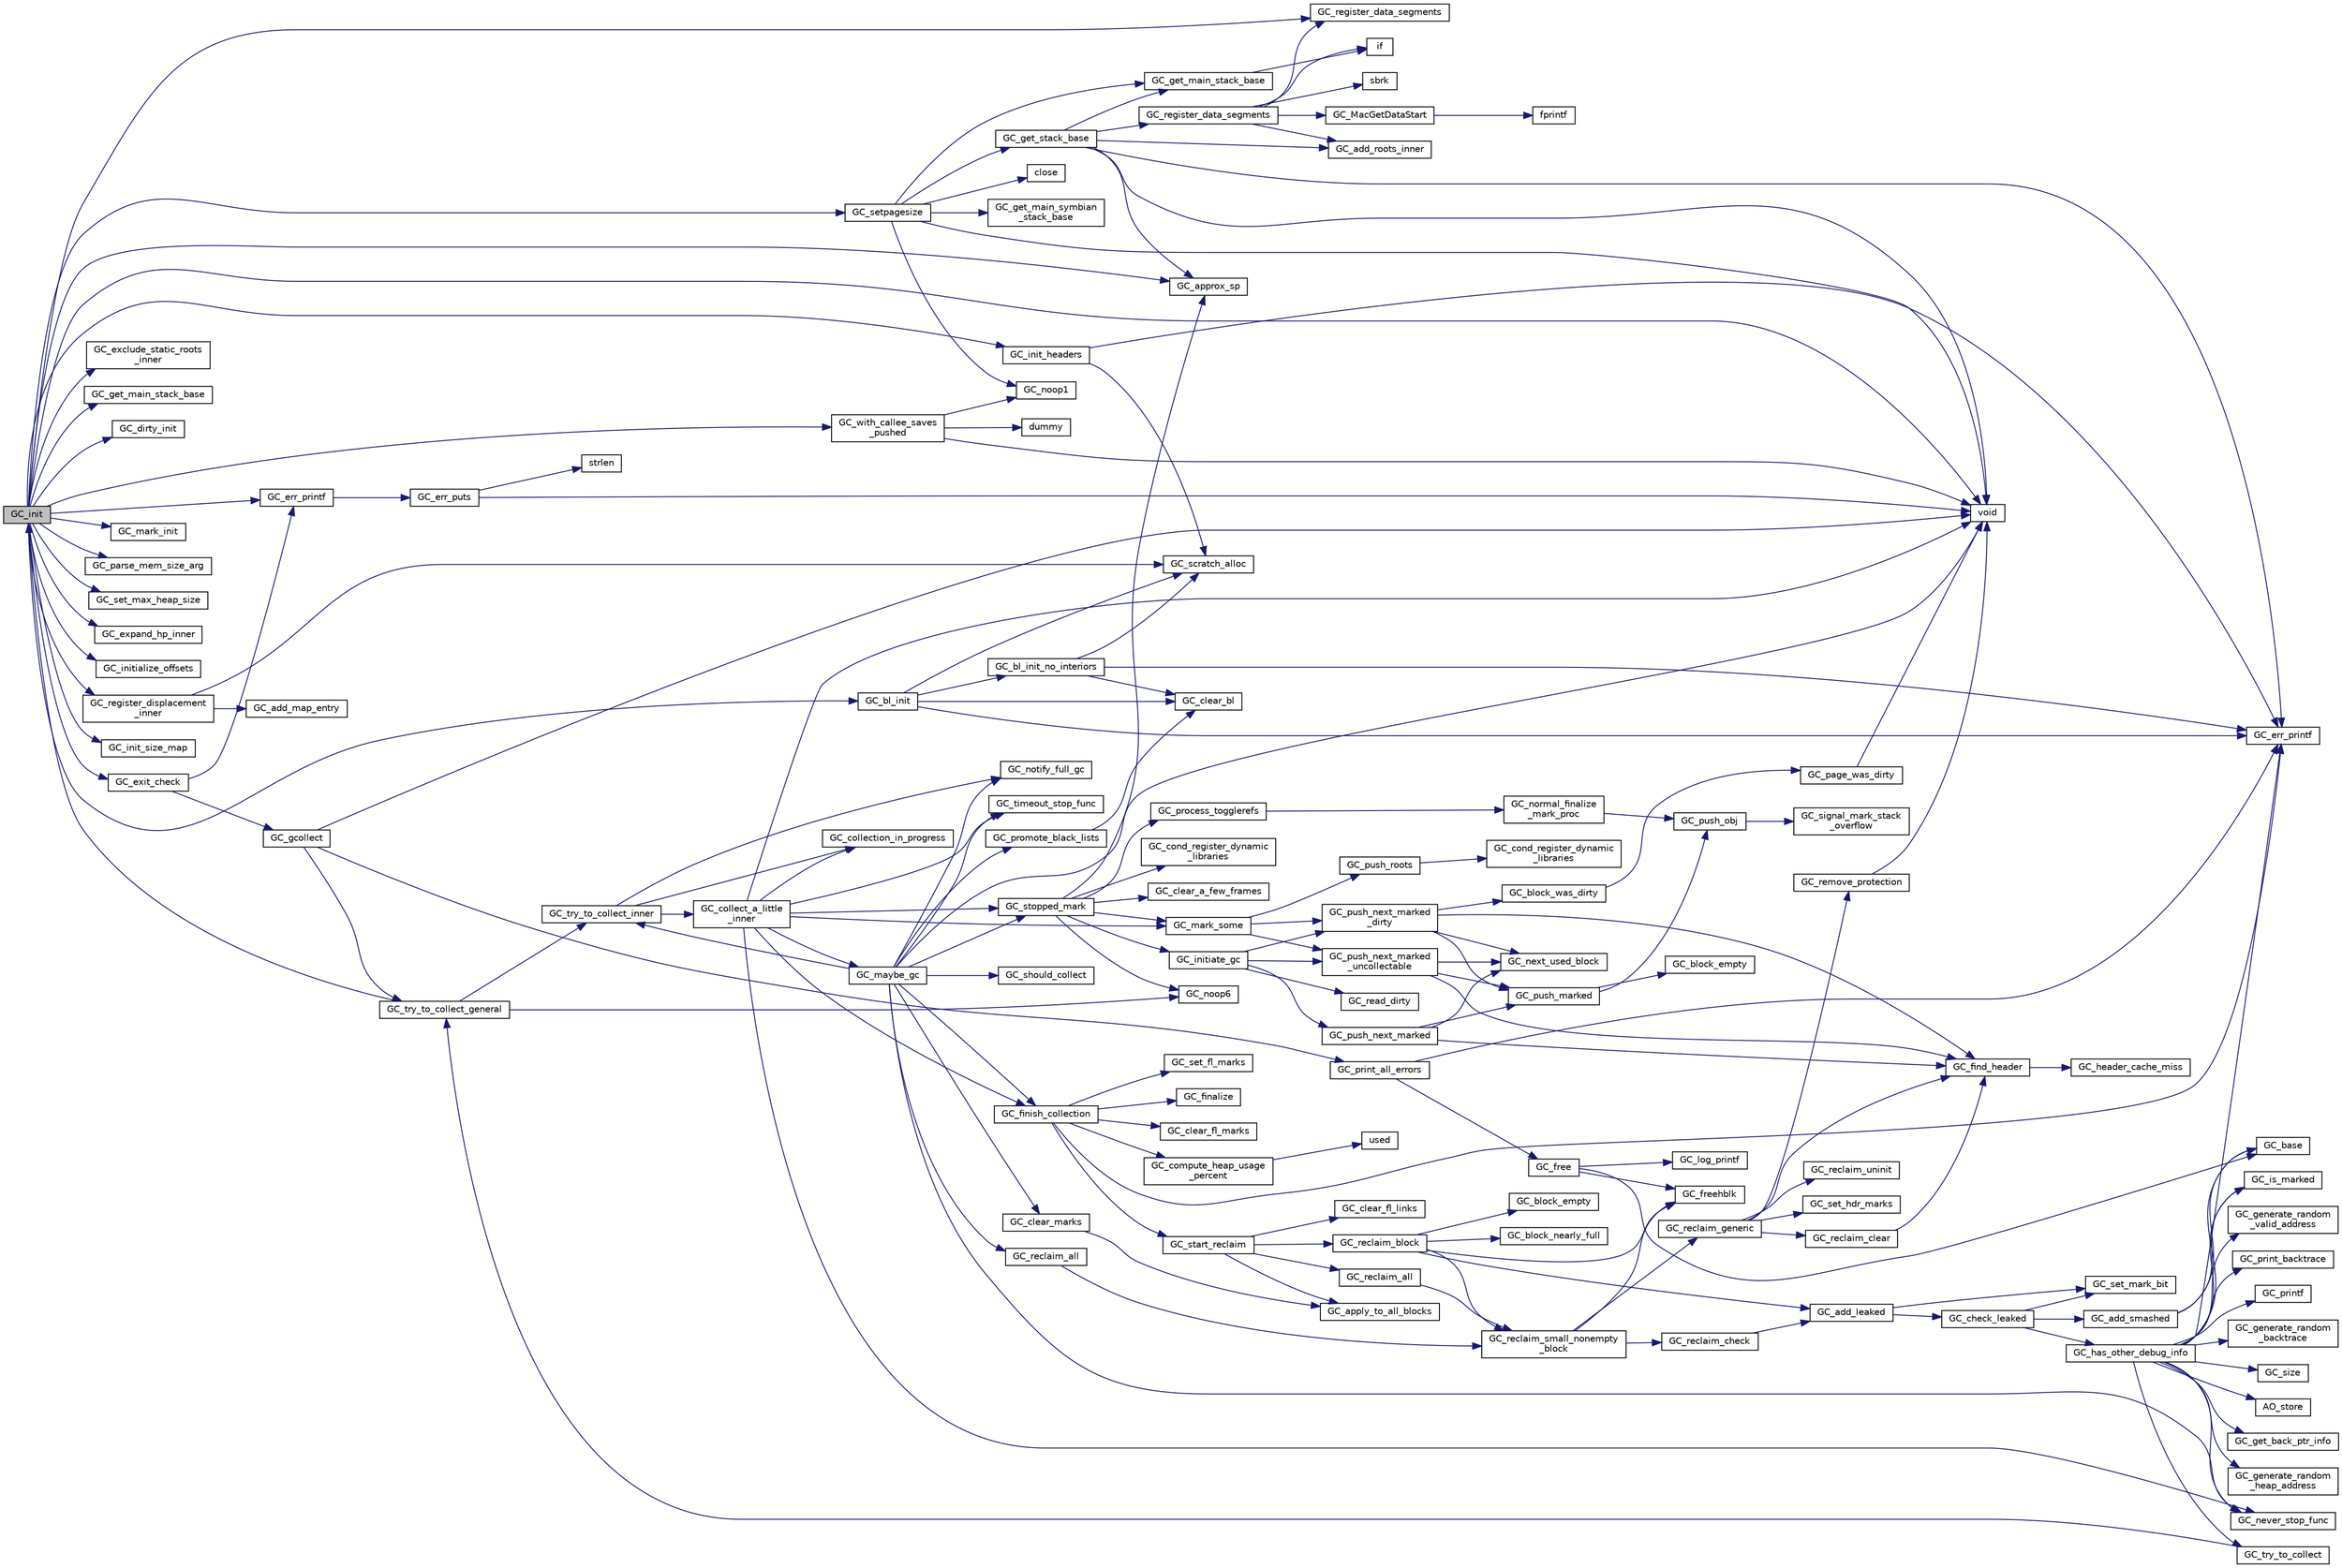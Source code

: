 digraph "GC_init"
{
  edge [fontname="Helvetica",fontsize="10",labelfontname="Helvetica",labelfontsize="10"];
  node [fontname="Helvetica",fontsize="10",shape=record];
  rankdir="LR";
  Node1909 [label="GC_init",height=0.2,width=0.4,color="black", fillcolor="grey75", style="filled", fontcolor="black"];
  Node1909 -> Node1910 [color="midnightblue",fontsize="10",style="solid",fontname="Helvetica"];
  Node1910 [label="void",height=0.2,width=0.4,color="black", fillcolor="white", style="filled",URL="$d0/daa/gc_8h.html#a7e0f997409f0b1753e44b648fcd6fc39"];
  Node1909 -> Node1911 [color="midnightblue",fontsize="10",style="solid",fontname="Helvetica"];
  Node1911 [label="GC_setpagesize",height=0.2,width=0.4,color="black", fillcolor="white", style="filled",URL="$dd/d79/gc__priv_8h.html#a69f36e8eacdbd088bfd0fe6b8187d13f"];
  Node1911 -> Node1912 [color="midnightblue",fontsize="10",style="solid",fontname="Helvetica"];
  Node1912 [label="GC_get_stack_base",height=0.2,width=0.4,color="black", fillcolor="white", style="filled",URL="$d2/d3c/os__dep_8c.html#a09251998bd28d60637173777b72fec2f"];
  Node1912 -> Node1913 [color="midnightblue",fontsize="10",style="solid",fontname="Helvetica"];
  Node1913 [label="GC_get_main_stack_base",height=0.2,width=0.4,color="black", fillcolor="white", style="filled",URL="$d2/d3c/os__dep_8c.html#af9cca322f452a3242d4ddae4f582ace7"];
  Node1913 -> Node1914 [color="midnightblue",fontsize="10",style="solid",fontname="Helvetica"];
  Node1914 [label="if",height=0.2,width=0.4,color="black", fillcolor="white", style="filled",URL="$dc/ddc/3rd_party_2flex-2_85_835_2parse_8c.html#a5468319b5337c3d6192d299ceb3062fc"];
  Node1912 -> Node1915 [color="midnightblue",fontsize="10",style="solid",fontname="Helvetica"];
  Node1915 [label="GC_approx_sp",height=0.2,width=0.4,color="black", fillcolor="white", style="filled",URL="$dd/d79/gc__priv_8h.html#a63ad3c8487c6bdefff474f15bb986e81"];
  Node1912 -> Node1916 [color="midnightblue",fontsize="10",style="solid",fontname="Helvetica"];
  Node1916 [label="GC_register_data_segments",height=0.2,width=0.4,color="black", fillcolor="white", style="filled",URL="$d2/d3c/os__dep_8c.html#a3d0d3f82fd76148cd7432d53d70b1fc6"];
  Node1916 -> Node1914 [color="midnightblue",fontsize="10",style="solid",fontname="Helvetica"];
  Node1916 -> Node1917 [color="midnightblue",fontsize="10",style="solid",fontname="Helvetica"];
  Node1917 [label="GC_register_data_segments",height=0.2,width=0.4,color="black", fillcolor="white", style="filled",URL="$df/db9/_amiga_o_s_8c.html#a3d0d3f82fd76148cd7432d53d70b1fc6"];
  Node1916 -> Node1918 [color="midnightblue",fontsize="10",style="solid",fontname="Helvetica"];
  Node1918 [label="GC_add_roots_inner",height=0.2,width=0.4,color="black", fillcolor="white", style="filled",URL="$dd/d79/gc__priv_8h.html#a75a78418f0a04f04ffd9edd82461f646"];
  Node1916 -> Node1919 [color="midnightblue",fontsize="10",style="solid",fontname="Helvetica"];
  Node1919 [label="sbrk",height=0.2,width=0.4,color="black", fillcolor="white", style="filled",URL="$d4/d98/g_09_09malloc_8c.html#af449de63ece64281502c546e6c491cc3"];
  Node1916 -> Node1920 [color="midnightblue",fontsize="10",style="solid",fontname="Helvetica"];
  Node1920 [label="GC_MacGetDataStart",height=0.2,width=0.4,color="black", fillcolor="white", style="filled",URL="$de/d92/_mac_o_s_8c.html#af0f592ca26979a59bef5485b6b146f17"];
  Node1920 -> Node1921 [color="midnightblue",fontsize="10",style="solid",fontname="Helvetica"];
  Node1921 [label="fprintf",height=0.2,width=0.4,color="black", fillcolor="white", style="filled",URL="$d2/d8c/examplehs038_8m.html#ae272956ea74f28b2f067d455fead331f"];
  Node1912 -> Node1922 [color="midnightblue",fontsize="10",style="solid",fontname="Helvetica"];
  Node1922 [label="GC_err_printf",height=0.2,width=0.4,color="black", fillcolor="white", style="filled",URL="$dd/d79/gc__priv_8h.html#a515817b1cc28538efe42e953361e6cb1"];
  Node1912 -> Node1918 [color="midnightblue",fontsize="10",style="solid",fontname="Helvetica"];
  Node1912 -> Node1910 [color="midnightblue",fontsize="10",style="solid",fontname="Helvetica"];
  Node1911 -> Node1910 [color="midnightblue",fontsize="10",style="solid",fontname="Helvetica"];
  Node1911 -> Node1923 [color="midnightblue",fontsize="10",style="solid",fontname="Helvetica"];
  Node1923 [label="GC_noop1",height=0.2,width=0.4,color="black", fillcolor="white", style="filled",URL="$d0/daa/gc_8h.html#a233015def2a1752a7feb7c81d34f89e6"];
  Node1911 -> Node1924 [color="midnightblue",fontsize="10",style="solid",fontname="Helvetica"];
  Node1924 [label="close",height=0.2,width=0.4,color="black", fillcolor="white", style="filled",URL="$de/def/kim__info_8m.html#aff74ba1ae73082324b3adcbdd8d78860"];
  Node1911 -> Node1913 [color="midnightblue",fontsize="10",style="solid",fontname="Helvetica"];
  Node1911 -> Node1925 [color="midnightblue",fontsize="10",style="solid",fontname="Helvetica"];
  Node1925 [label="GC_get_main_symbian\l_stack_base",height=0.2,width=0.4,color="black", fillcolor="white", style="filled",URL="$df/dac/symbian_8cpp.html#a4abe4d117f7529e3efefad688145a791"];
  Node1909 -> Node1926 [color="midnightblue",fontsize="10",style="solid",fontname="Helvetica"];
  Node1926 [label="GC_err_printf",height=0.2,width=0.4,color="black", fillcolor="white", style="filled",URL="$de/dd3/gc_2misc_8c.html#a65add866e165472e33077885ab5cb57d"];
  Node1926 -> Node1927 [color="midnightblue",fontsize="10",style="solid",fontname="Helvetica"];
  Node1927 [label="GC_err_puts",height=0.2,width=0.4,color="black", fillcolor="white", style="filled",URL="$de/dd3/gc_2misc_8c.html#ac8e0ae3d9050e13056af620d0395c587"];
  Node1927 -> Node1910 [color="midnightblue",fontsize="10",style="solid",fontname="Helvetica"];
  Node1927 -> Node1928 [color="midnightblue",fontsize="10",style="solid",fontname="Helvetica"];
  Node1928 [label="strlen",height=0.2,width=0.4,color="black", fillcolor="white", style="filled",URL="$d7/d57/iregex_8c.html#a492442620ce65db20fe7297b43cbca65"];
  Node1909 -> Node1929 [color="midnightblue",fontsize="10",style="solid",fontname="Helvetica"];
  Node1929 [label="GC_exclude_static_roots\l_inner",height=0.2,width=0.4,color="black", fillcolor="white", style="filled",URL="$dd/d79/gc__priv_8h.html#a9de5e042f9c16b0710e64611cfa92539"];
  Node1909 -> Node1930 [color="midnightblue",fontsize="10",style="solid",fontname="Helvetica"];
  Node1930 [label="GC_get_main_stack_base",height=0.2,width=0.4,color="black", fillcolor="white", style="filled",URL="$df/db9/_amiga_o_s_8c.html#af9cca322f452a3242d4ddae4f582ace7"];
  Node1909 -> Node1915 [color="midnightblue",fontsize="10",style="solid",fontname="Helvetica"];
  Node1909 -> Node1931 [color="midnightblue",fontsize="10",style="solid",fontname="Helvetica"];
  Node1931 [label="GC_dirty_init",height=0.2,width=0.4,color="black", fillcolor="white", style="filled",URL="$dd/d79/gc__priv_8h.html#a29a51493303bec3663137cb9ca6d2343"];
  Node1909 -> Node1917 [color="midnightblue",fontsize="10",style="solid",fontname="Helvetica"];
  Node1909 -> Node1932 [color="midnightblue",fontsize="10",style="solid",fontname="Helvetica"];
  Node1932 [label="GC_init_headers",height=0.2,width=0.4,color="black", fillcolor="white", style="filled",URL="$d2/d22/headers_8c.html#ab7801e7a7fe68245da22dff8da4dfa63"];
  Node1932 -> Node1933 [color="midnightblue",fontsize="10",style="solid",fontname="Helvetica"];
  Node1933 [label="GC_scratch_alloc",height=0.2,width=0.4,color="black", fillcolor="white", style="filled",URL="$d2/d22/headers_8c.html#ad4012dbe01b6c85c8c21b76e5d42b460"];
  Node1932 -> Node1922 [color="midnightblue",fontsize="10",style="solid",fontname="Helvetica"];
  Node1909 -> Node1934 [color="midnightblue",fontsize="10",style="solid",fontname="Helvetica"];
  Node1934 [label="GC_bl_init",height=0.2,width=0.4,color="black", fillcolor="white", style="filled",URL="$db/d5f/blacklst_8c.html#af4183eead1835a06b5062b1a9980df57"];
  Node1934 -> Node1935 [color="midnightblue",fontsize="10",style="solid",fontname="Helvetica"];
  Node1935 [label="GC_bl_init_no_interiors",height=0.2,width=0.4,color="black", fillcolor="white", style="filled",URL="$db/d5f/blacklst_8c.html#aa959cb7ecd954c5ce71a307a95e917b0"];
  Node1935 -> Node1933 [color="midnightblue",fontsize="10",style="solid",fontname="Helvetica"];
  Node1935 -> Node1922 [color="midnightblue",fontsize="10",style="solid",fontname="Helvetica"];
  Node1935 -> Node1936 [color="midnightblue",fontsize="10",style="solid",fontname="Helvetica"];
  Node1936 [label="GC_clear_bl",height=0.2,width=0.4,color="black", fillcolor="white", style="filled",URL="$db/d5f/blacklst_8c.html#abffd8217465e2a2af662066fae2c46b3"];
  Node1934 -> Node1933 [color="midnightblue",fontsize="10",style="solid",fontname="Helvetica"];
  Node1934 -> Node1922 [color="midnightblue",fontsize="10",style="solid",fontname="Helvetica"];
  Node1934 -> Node1936 [color="midnightblue",fontsize="10",style="solid",fontname="Helvetica"];
  Node1909 -> Node1937 [color="midnightblue",fontsize="10",style="solid",fontname="Helvetica"];
  Node1937 [label="GC_mark_init",height=0.2,width=0.4,color="black", fillcolor="white", style="filled",URL="$dd/d79/gc__priv_8h.html#a64108c12ea06e23af7be1d9c872be526"];
  Node1909 -> Node1938 [color="midnightblue",fontsize="10",style="solid",fontname="Helvetica"];
  Node1938 [label="GC_parse_mem_size_arg",height=0.2,width=0.4,color="black", fillcolor="white", style="filled",URL="$de/dd3/gc_2misc_8c.html#ad6fefa01e4246ef7c4658456d0c8d51c"];
  Node1909 -> Node1939 [color="midnightblue",fontsize="10",style="solid",fontname="Helvetica"];
  Node1939 [label="GC_set_max_heap_size",height=0.2,width=0.4,color="black", fillcolor="white", style="filled",URL="$d9/d39/alloc_8c.html#a19ab7146b88522de1093da71555be260"];
  Node1909 -> Node1940 [color="midnightblue",fontsize="10",style="solid",fontname="Helvetica"];
  Node1940 [label="GC_expand_hp_inner",height=0.2,width=0.4,color="black", fillcolor="white", style="filled",URL="$d9/d39/alloc_8c.html#ac5bcf928b3ddcd0be79f3b8e276ecb5c"];
  Node1909 -> Node1941 [color="midnightblue",fontsize="10",style="solid",fontname="Helvetica"];
  Node1941 [label="GC_initialize_offsets",height=0.2,width=0.4,color="black", fillcolor="white", style="filled",URL="$dd/d79/gc__priv_8h.html#abbd44583f2d985e9a2eb30303beb8f97"];
  Node1909 -> Node1942 [color="midnightblue",fontsize="10",style="solid",fontname="Helvetica"];
  Node1942 [label="GC_register_displacement\l_inner",height=0.2,width=0.4,color="black", fillcolor="white", style="filled",URL="$dd/d79/gc__priv_8h.html#a2a2204a2386781556aa1d3d70eb9bd04"];
  Node1942 -> Node1943 [color="midnightblue",fontsize="10",style="solid",fontname="Helvetica"];
  Node1943 [label="GC_add_map_entry",height=0.2,width=0.4,color="black", fillcolor="white", style="filled",URL="$dd/d79/gc__priv_8h.html#ac2326c77652399203efc82c6b971dc4e"];
  Node1942 -> Node1933 [color="midnightblue",fontsize="10",style="solid",fontname="Helvetica"];
  Node1909 -> Node1944 [color="midnightblue",fontsize="10",style="solid",fontname="Helvetica"];
  Node1944 [label="GC_init_size_map",height=0.2,width=0.4,color="black", fillcolor="white", style="filled",URL="$de/dd3/gc_2misc_8c.html#a8630ca36a509b7a5b0ff5091b59f261a"];
  Node1909 -> Node1945 [color="midnightblue",fontsize="10",style="solid",fontname="Helvetica"];
  Node1945 [label="GC_with_callee_saves\l_pushed",height=0.2,width=0.4,color="black", fillcolor="white", style="filled",URL="$dd/d79/gc__priv_8h.html#a6af56dbaf871f19819e42a5445771613"];
  Node1945 -> Node1946 [color="midnightblue",fontsize="10",style="solid",fontname="Helvetica"];
  Node1946 [label="dummy",height=0.2,width=0.4,color="black", fillcolor="white", style="filled",URL="$d7/d6b/ipoma-dummy_8f.html#a14e68597ab81208552434ccd2a9e8f4f"];
  Node1945 -> Node1923 [color="midnightblue",fontsize="10",style="solid",fontname="Helvetica"];
  Node1945 -> Node1910 [color="midnightblue",fontsize="10",style="solid",fontname="Helvetica"];
  Node1909 -> Node1947 [color="midnightblue",fontsize="10",style="solid",fontname="Helvetica"];
  Node1947 [label="GC_exit_check",height=0.2,width=0.4,color="black", fillcolor="white", style="filled",URL="$de/dd3/gc_2misc_8c.html#aebed0843915f857a3004b0b9fc88846e"];
  Node1947 -> Node1948 [color="midnightblue",fontsize="10",style="solid",fontname="Helvetica"];
  Node1948 [label="GC_gcollect",height=0.2,width=0.4,color="black", fillcolor="white", style="filled",URL="$d9/d39/alloc_8c.html#a726a8653def8e4e16be7e29c7617c7d5"];
  Node1948 -> Node1910 [color="midnightblue",fontsize="10",style="solid",fontname="Helvetica"];
  Node1948 -> Node1949 [color="midnightblue",fontsize="10",style="solid",fontname="Helvetica"];
  Node1949 [label="GC_try_to_collect_general",height=0.2,width=0.4,color="black", fillcolor="white", style="filled",URL="$d9/d39/alloc_8c.html#a70b496ceee236d78b93b578c73695d6a"];
  Node1949 -> Node1909 [color="midnightblue",fontsize="10",style="solid",fontname="Helvetica"];
  Node1949 -> Node1950 [color="midnightblue",fontsize="10",style="solid",fontname="Helvetica"];
  Node1950 [label="GC_noop6",height=0.2,width=0.4,color="black", fillcolor="white", style="filled",URL="$dd/d79/gc__priv_8h.html#acb8ad0deabff4b0f2dd9dda6c7bd7190"];
  Node1949 -> Node1951 [color="midnightblue",fontsize="10",style="solid",fontname="Helvetica"];
  Node1951 [label="GC_try_to_collect_inner",height=0.2,width=0.4,color="black", fillcolor="white", style="filled",URL="$d9/d39/alloc_8c.html#a2add6e03db26dd061369fb1116eae67d"];
  Node1951 -> Node1952 [color="midnightblue",fontsize="10",style="solid",fontname="Helvetica"];
  Node1952 [label="GC_collection_in_progress",height=0.2,width=0.4,color="black", fillcolor="white", style="filled",URL="$dd/d79/gc__priv_8h.html#a0784f4bbd76df30f0d547e848e570d75"];
  Node1951 -> Node1953 [color="midnightblue",fontsize="10",style="solid",fontname="Helvetica"];
  Node1953 [label="GC_collect_a_little\l_inner",height=0.2,width=0.4,color="black", fillcolor="white", style="filled",URL="$d9/d39/alloc_8c.html#aa4521e4ff77319368671db2f7cc56ca4"];
  Node1953 -> Node1952 [color="midnightblue",fontsize="10",style="solid",fontname="Helvetica"];
  Node1953 -> Node1954 [color="midnightblue",fontsize="10",style="solid",fontname="Helvetica"];
  Node1954 [label="GC_mark_some",height=0.2,width=0.4,color="black", fillcolor="white", style="filled",URL="$dd/d79/gc__priv_8h.html#abc58b74d8f082c09663afed967bf7bd1"];
  Node1954 -> Node1955 [color="midnightblue",fontsize="10",style="solid",fontname="Helvetica"];
  Node1955 [label="GC_push_next_marked\l_dirty",height=0.2,width=0.4,color="black", fillcolor="white", style="filled",URL="$d1/db7/mark_8c.html#a2b64914843f3267ea62fb8cf095cb09d"];
  Node1955 -> Node1956 [color="midnightblue",fontsize="10",style="solid",fontname="Helvetica"];
  Node1956 [label="GC_next_used_block",height=0.2,width=0.4,color="black", fillcolor="white", style="filled",URL="$d2/d22/headers_8c.html#a6e4b2c04b60a205269287bedeae8753c"];
  Node1955 -> Node1957 [color="midnightblue",fontsize="10",style="solid",fontname="Helvetica"];
  Node1957 [label="GC_find_header",height=0.2,width=0.4,color="black", fillcolor="white", style="filled",URL="$d2/d22/headers_8c.html#a82a38fd3345ecdd1ab8e84422ed16022"];
  Node1957 -> Node1958 [color="midnightblue",fontsize="10",style="solid",fontname="Helvetica"];
  Node1958 [label="GC_header_cache_miss",height=0.2,width=0.4,color="black", fillcolor="white", style="filled",URL="$d2/d22/headers_8c.html#a6713a42cf8bb9b399bc20947f771b5c7"];
  Node1955 -> Node1959 [color="midnightblue",fontsize="10",style="solid",fontname="Helvetica"];
  Node1959 [label="GC_block_was_dirty",height=0.2,width=0.4,color="black", fillcolor="white", style="filled",URL="$d1/db7/mark_8c.html#ad3dbd3d31eb43d2ad442e22d523fd716"];
  Node1959 -> Node1960 [color="midnightblue",fontsize="10",style="solid",fontname="Helvetica"];
  Node1960 [label="GC_page_was_dirty",height=0.2,width=0.4,color="black", fillcolor="white", style="filled",URL="$dd/d79/gc__priv_8h.html#a6fa44797f4bbb69a231f72a3255960fe"];
  Node1960 -> Node1910 [color="midnightblue",fontsize="10",style="solid",fontname="Helvetica"];
  Node1955 -> Node1961 [color="midnightblue",fontsize="10",style="solid",fontname="Helvetica"];
  Node1961 [label="GC_push_marked",height=0.2,width=0.4,color="black", fillcolor="white", style="filled",URL="$d1/db7/mark_8c.html#a3f6c642633cbcf2c4960bbb02a6b305c"];
  Node1961 -> Node1962 [color="midnightblue",fontsize="10",style="solid",fontname="Helvetica"];
  Node1962 [label="GC_block_empty",height=0.2,width=0.4,color="black", fillcolor="white", style="filled",URL="$dd/d79/gc__priv_8h.html#a492e5047848f1c2ee71297f76085b687"];
  Node1961 -> Node1963 [color="midnightblue",fontsize="10",style="solid",fontname="Helvetica"];
  Node1963 [label="GC_push_obj",height=0.2,width=0.4,color="black", fillcolor="white", style="filled",URL="$d8/d2e/gc__pmark_8h.html#a3bf1b3df20d6725c7b48570dc6334ae9"];
  Node1963 -> Node1964 [color="midnightblue",fontsize="10",style="solid",fontname="Helvetica"];
  Node1964 [label="GC_signal_mark_stack\l_overflow",height=0.2,width=0.4,color="black", fillcolor="white", style="filled",URL="$d8/d2e/gc__pmark_8h.html#ac7235e2e6e7dee5b8d82acb48bbf7c47"];
  Node1954 -> Node1965 [color="midnightblue",fontsize="10",style="solid",fontname="Helvetica"];
  Node1965 [label="GC_push_roots",height=0.2,width=0.4,color="black", fillcolor="white", style="filled",URL="$dd/d79/gc__priv_8h.html#aa286e2246387f4caab7aab61bd61c4f8"];
  Node1965 -> Node1966 [color="midnightblue",fontsize="10",style="solid",fontname="Helvetica"];
  Node1966 [label="GC_cond_register_dynamic\l_libraries",height=0.2,width=0.4,color="black", fillcolor="white", style="filled",URL="$dd/d54/mark__rts_8c.html#a8d8ac1f3d8195087879027a5c35988bb"];
  Node1954 -> Node1967 [color="midnightblue",fontsize="10",style="solid",fontname="Helvetica"];
  Node1967 [label="GC_push_next_marked\l_uncollectable",height=0.2,width=0.4,color="black", fillcolor="white", style="filled",URL="$d1/db7/mark_8c.html#ac45e0725fc752de3102a602c1f0cea01"];
  Node1967 -> Node1956 [color="midnightblue",fontsize="10",style="solid",fontname="Helvetica"];
  Node1967 -> Node1957 [color="midnightblue",fontsize="10",style="solid",fontname="Helvetica"];
  Node1967 -> Node1961 [color="midnightblue",fontsize="10",style="solid",fontname="Helvetica"];
  Node1953 -> Node1968 [color="midnightblue",fontsize="10",style="solid",fontname="Helvetica"];
  Node1968 [label="GC_stopped_mark",height=0.2,width=0.4,color="black", fillcolor="white", style="filled",URL="$d9/d39/alloc_8c.html#a770f751cf8819cb41e0cf38b7a36ef33"];
  Node1968 -> Node1969 [color="midnightblue",fontsize="10",style="solid",fontname="Helvetica"];
  Node1969 [label="GC_cond_register_dynamic\l_libraries",height=0.2,width=0.4,color="black", fillcolor="white", style="filled",URL="$dd/d79/gc__priv_8h.html#a8d8ac1f3d8195087879027a5c35988bb"];
  Node1968 -> Node1970 [color="midnightblue",fontsize="10",style="solid",fontname="Helvetica"];
  Node1970 [label="GC_process_togglerefs",height=0.2,width=0.4,color="black", fillcolor="white", style="filled",URL="$d3/d1e/finalize_8c.html#aa9239d76bc7e48761f3c53969bbc59bf"];
  Node1970 -> Node1971 [color="midnightblue",fontsize="10",style="solid",fontname="Helvetica"];
  Node1971 [label="GC_normal_finalize\l_mark_proc",height=0.2,width=0.4,color="black", fillcolor="white", style="filled",URL="$d3/d1e/finalize_8c.html#ad08f29bfcd6a376a69cedd2f97586baa"];
  Node1971 -> Node1963 [color="midnightblue",fontsize="10",style="solid",fontname="Helvetica"];
  Node1968 -> Node1972 [color="midnightblue",fontsize="10",style="solid",fontname="Helvetica"];
  Node1972 [label="GC_clear_a_few_frames",height=0.2,width=0.4,color="black", fillcolor="white", style="filled",URL="$d9/d39/alloc_8c.html#a4dccf283b324c02707dc118d2c76a82e"];
  Node1968 -> Node1950 [color="midnightblue",fontsize="10",style="solid",fontname="Helvetica"];
  Node1968 -> Node1973 [color="midnightblue",fontsize="10",style="solid",fontname="Helvetica"];
  Node1973 [label="GC_initiate_gc",height=0.2,width=0.4,color="black", fillcolor="white", style="filled",URL="$dd/d79/gc__priv_8h.html#a84c21b48dfdf4029f20f20bcd03fabc5"];
  Node1973 -> Node1974 [color="midnightblue",fontsize="10",style="solid",fontname="Helvetica"];
  Node1974 [label="GC_read_dirty",height=0.2,width=0.4,color="black", fillcolor="white", style="filled",URL="$dd/d79/gc__priv_8h.html#ac54bdf2543cf0a3459be3ee5aac96e18"];
  Node1973 -> Node1955 [color="midnightblue",fontsize="10",style="solid",fontname="Helvetica"];
  Node1973 -> Node1975 [color="midnightblue",fontsize="10",style="solid",fontname="Helvetica"];
  Node1975 [label="GC_push_next_marked",height=0.2,width=0.4,color="black", fillcolor="white", style="filled",URL="$d1/db7/mark_8c.html#a85138116d042be2501da35dac96baa00"];
  Node1975 -> Node1956 [color="midnightblue",fontsize="10",style="solid",fontname="Helvetica"];
  Node1975 -> Node1957 [color="midnightblue",fontsize="10",style="solid",fontname="Helvetica"];
  Node1975 -> Node1961 [color="midnightblue",fontsize="10",style="solid",fontname="Helvetica"];
  Node1973 -> Node1967 [color="midnightblue",fontsize="10",style="solid",fontname="Helvetica"];
  Node1968 -> Node1954 [color="midnightblue",fontsize="10",style="solid",fontname="Helvetica"];
  Node1968 -> Node1915 [color="midnightblue",fontsize="10",style="solid",fontname="Helvetica"];
  Node1953 -> Node1976 [color="midnightblue",fontsize="10",style="solid",fontname="Helvetica"];
  Node1976 [label="GC_timeout_stop_func",height=0.2,width=0.4,color="black", fillcolor="white", style="filled",URL="$d9/d39/alloc_8c.html#a4ff1e49182c4fb83f2e6aa1c7ded2071"];
  Node1953 -> Node1910 [color="midnightblue",fontsize="10",style="solid",fontname="Helvetica"];
  Node1953 -> Node1977 [color="midnightblue",fontsize="10",style="solid",fontname="Helvetica"];
  Node1977 [label="GC_never_stop_func",height=0.2,width=0.4,color="black", fillcolor="white", style="filled",URL="$d9/d39/alloc_8c.html#a198983e95d71e4daf794092f12618009"];
  Node1953 -> Node1978 [color="midnightblue",fontsize="10",style="solid",fontname="Helvetica"];
  Node1978 [label="GC_finish_collection",height=0.2,width=0.4,color="black", fillcolor="white", style="filled",URL="$d9/d39/alloc_8c.html#a3c34c8a98cd8b3be1725944ba54701ad"];
  Node1978 -> Node1979 [color="midnightblue",fontsize="10",style="solid",fontname="Helvetica"];
  Node1979 [label="GC_set_fl_marks",height=0.2,width=0.4,color="black", fillcolor="white", style="filled",URL="$d9/d39/alloc_8c.html#a48dd9a512111c483ccdae63a89a10e59"];
  Node1978 -> Node1980 [color="midnightblue",fontsize="10",style="solid",fontname="Helvetica"];
  Node1980 [label="GC_start_reclaim",height=0.2,width=0.4,color="black", fillcolor="white", style="filled",URL="$dd/d79/gc__priv_8h.html#a3d4aa82f45c24b3b7a8eb3e607582995"];
  Node1980 -> Node1981 [color="midnightblue",fontsize="10",style="solid",fontname="Helvetica"];
  Node1981 [label="GC_clear_fl_links",height=0.2,width=0.4,color="black", fillcolor="white", style="filled",URL="$d7/d0b/reclaim_8c.html#a8dd938713e06c8a0434bb0063e4fe1ff"];
  Node1980 -> Node1982 [color="midnightblue",fontsize="10",style="solid",fontname="Helvetica"];
  Node1982 [label="GC_apply_to_all_blocks",height=0.2,width=0.4,color="black", fillcolor="white", style="filled",URL="$d2/d22/headers_8c.html#a48a8aa76f61165c1116bb7a3a52d9ac5"];
  Node1980 -> Node1983 [color="midnightblue",fontsize="10",style="solid",fontname="Helvetica"];
  Node1983 [label="GC_reclaim_block",height=0.2,width=0.4,color="black", fillcolor="white", style="filled",URL="$d7/d0b/reclaim_8c.html#a7721e31790b860809f5b25aef40ac673"];
  Node1983 -> Node1984 [color="midnightblue",fontsize="10",style="solid",fontname="Helvetica"];
  Node1984 [label="GC_add_leaked",height=0.2,width=0.4,color="black", fillcolor="white", style="filled",URL="$d7/d0b/reclaim_8c.html#afccf6e87c1d8bdbe9ea41221a3dc78ad"];
  Node1984 -> Node1985 [color="midnightblue",fontsize="10",style="solid",fontname="Helvetica"];
  Node1985 [label="GC_check_leaked",height=0.2,width=0.4,color="black", fillcolor="white", style="filled",URL="$d3/d7b/dbg__mlc_8c.html#a4985b7b1cc5846b5fc372ada1a410071"];
  Node1985 -> Node1986 [color="midnightblue",fontsize="10",style="solid",fontname="Helvetica"];
  Node1986 [label="GC_has_other_debug_info",height=0.2,width=0.4,color="black", fillcolor="white", style="filled",URL="$d3/d7b/dbg__mlc_8c.html#a1e8d4ec327bfee97d5936431e51c3ef6"];
  Node1986 -> Node1987 [color="midnightblue",fontsize="10",style="solid",fontname="Helvetica"];
  Node1987 [label="GC_size",height=0.2,width=0.4,color="black", fillcolor="white", style="filled",URL="$d0/daa/gc_8h.html#a8e4b29a6f09c281e53721eba5f206cf8"];
  Node1986 -> Node1988 [color="midnightblue",fontsize="10",style="solid",fontname="Helvetica"];
  Node1988 [label="AO_store",height=0.2,width=0.4,color="black", fillcolor="white", style="filled",URL="$de/da5/generic-small_8h.html#aa31bf334f050b63089046aa522cacdc9"];
  Node1986 -> Node1989 [color="midnightblue",fontsize="10",style="solid",fontname="Helvetica"];
  Node1989 [label="GC_get_back_ptr_info",height=0.2,width=0.4,color="black", fillcolor="white", style="filled",URL="$d1/d12/gc__backptr_8h.html#adf1bbdb7ae913d2c830b03c68a46dbc4"];
  Node1986 -> Node1990 [color="midnightblue",fontsize="10",style="solid",fontname="Helvetica"];
  Node1990 [label="GC_base",height=0.2,width=0.4,color="black", fillcolor="white", style="filled",URL="$d0/daa/gc_8h.html#a8b93cd0c8d9c312bbdf0e679d10b680a"];
  Node1986 -> Node1991 [color="midnightblue",fontsize="10",style="solid",fontname="Helvetica"];
  Node1991 [label="GC_generate_random\l_heap_address",height=0.2,width=0.4,color="black", fillcolor="white", style="filled",URL="$d1/d12/gc__backptr_8h.html#a1d6517e661024a0531a120458a888654"];
  Node1986 -> Node1992 [color="midnightblue",fontsize="10",style="solid",fontname="Helvetica"];
  Node1992 [label="GC_generate_random\l_valid_address",height=0.2,width=0.4,color="black", fillcolor="white", style="filled",URL="$d1/d12/gc__backptr_8h.html#a1a7cecbc608801ff228aa5b9a63203fb"];
  Node1986 -> Node1993 [color="midnightblue",fontsize="10",style="solid",fontname="Helvetica"];
  Node1993 [label="GC_is_marked",height=0.2,width=0.4,color="black", fillcolor="white", style="filled",URL="$d4/d23/gc__mark_8h.html#a268392cfc127d2574a72a58dd517e926"];
  Node1986 -> Node1994 [color="midnightblue",fontsize="10",style="solid",fontname="Helvetica"];
  Node1994 [label="GC_print_backtrace",height=0.2,width=0.4,color="black", fillcolor="white", style="filled",URL="$d1/d12/gc__backptr_8h.html#aae6654dbd1cbf8f9169002044dca341c"];
  Node1986 -> Node1922 [color="midnightblue",fontsize="10",style="solid",fontname="Helvetica"];
  Node1986 -> Node1995 [color="midnightblue",fontsize="10",style="solid",fontname="Helvetica"];
  Node1995 [label="GC_printf",height=0.2,width=0.4,color="black", fillcolor="white", style="filled",URL="$dd/d79/gc__priv_8h.html#af88bfca208f01c5a5b986b6875d279c5"];
  Node1986 -> Node1996 [color="midnightblue",fontsize="10",style="solid",fontname="Helvetica"];
  Node1996 [label="GC_generate_random\l_backtrace",height=0.2,width=0.4,color="black", fillcolor="white", style="filled",URL="$d1/d12/gc__backptr_8h.html#abf6a51b99f26482e856763f27018f009"];
  Node1986 -> Node1997 [color="midnightblue",fontsize="10",style="solid",fontname="Helvetica"];
  Node1997 [label="GC_try_to_collect",height=0.2,width=0.4,color="black", fillcolor="white", style="filled",URL="$d9/d39/alloc_8c.html#ad5a1cc1b1694e4370eef16ec02100a0a"];
  Node1997 -> Node1949 [color="midnightblue",fontsize="10",style="solid",fontname="Helvetica"];
  Node1986 -> Node1977 [color="midnightblue",fontsize="10",style="solid",fontname="Helvetica"];
  Node1985 -> Node1998 [color="midnightblue",fontsize="10",style="solid",fontname="Helvetica"];
  Node1998 [label="GC_set_mark_bit",height=0.2,width=0.4,color="black", fillcolor="white", style="filled",URL="$d4/d23/gc__mark_8h.html#afb10ec125839271f2b9194b33de195d0"];
  Node1985 -> Node1999 [color="midnightblue",fontsize="10",style="solid",fontname="Helvetica"];
  Node1999 [label="GC_add_smashed",height=0.2,width=0.4,color="black", fillcolor="white", style="filled",URL="$d3/d7b/dbg__mlc_8c.html#a25d9083b1d677389672528b7e55c0ce6"];
  Node1999 -> Node1993 [color="midnightblue",fontsize="10",style="solid",fontname="Helvetica"];
  Node1999 -> Node1990 [color="midnightblue",fontsize="10",style="solid",fontname="Helvetica"];
  Node1984 -> Node1998 [color="midnightblue",fontsize="10",style="solid",fontname="Helvetica"];
  Node1983 -> Node2000 [color="midnightblue",fontsize="10",style="solid",fontname="Helvetica"];
  Node2000 [label="GC_freehblk",height=0.2,width=0.4,color="black", fillcolor="white", style="filled",URL="$d8/d86/allchblk_8c.html#a2c41d1fbfff96311052f54041d5c659a"];
  Node1983 -> Node2001 [color="midnightblue",fontsize="10",style="solid",fontname="Helvetica"];
  Node2001 [label="GC_block_empty",height=0.2,width=0.4,color="black", fillcolor="white", style="filled",URL="$d7/d0b/reclaim_8c.html#a492e5047848f1c2ee71297f76085b687"];
  Node1983 -> Node2002 [color="midnightblue",fontsize="10",style="solid",fontname="Helvetica"];
  Node2002 [label="GC_reclaim_small_nonempty\l_block",height=0.2,width=0.4,color="black", fillcolor="white", style="filled",URL="$d7/d0b/reclaim_8c.html#a713b42be146628271b9fceb7e768ded4"];
  Node2002 -> Node2003 [color="midnightblue",fontsize="10",style="solid",fontname="Helvetica"];
  Node2003 [label="GC_reclaim_check",height=0.2,width=0.4,color="black", fillcolor="white", style="filled",URL="$d7/d0b/reclaim_8c.html#a0bf4ca5537f7291287c78c2b67194525"];
  Node2003 -> Node1984 [color="midnightblue",fontsize="10",style="solid",fontname="Helvetica"];
  Node2002 -> Node2004 [color="midnightblue",fontsize="10",style="solid",fontname="Helvetica"];
  Node2004 [label="GC_reclaim_generic",height=0.2,width=0.4,color="black", fillcolor="white", style="filled",URL="$d7/d0b/reclaim_8c.html#a1cd641bd689b35751eeffdf2cab254fa"];
  Node2004 -> Node1957 [color="midnightblue",fontsize="10",style="solid",fontname="Helvetica"];
  Node2004 -> Node2005 [color="midnightblue",fontsize="10",style="solid",fontname="Helvetica"];
  Node2005 [label="GC_remove_protection",height=0.2,width=0.4,color="black", fillcolor="white", style="filled",URL="$dd/d79/gc__priv_8h.html#ac4f8d20ee0d59bc2cab4984343affea6"];
  Node2005 -> Node1910 [color="midnightblue",fontsize="10",style="solid",fontname="Helvetica"];
  Node2004 -> Node2006 [color="midnightblue",fontsize="10",style="solid",fontname="Helvetica"];
  Node2006 [label="GC_reclaim_clear",height=0.2,width=0.4,color="black", fillcolor="white", style="filled",URL="$d7/d0b/reclaim_8c.html#adf998593d510bd7665a5afa02cfeafbb"];
  Node2006 -> Node1957 [color="midnightblue",fontsize="10",style="solid",fontname="Helvetica"];
  Node2004 -> Node2007 [color="midnightblue",fontsize="10",style="solid",fontname="Helvetica"];
  Node2007 [label="GC_reclaim_uninit",height=0.2,width=0.4,color="black", fillcolor="white", style="filled",URL="$d7/d0b/reclaim_8c.html#ad162b1b61ccfb458d43b30023a882204"];
  Node2004 -> Node2008 [color="midnightblue",fontsize="10",style="solid",fontname="Helvetica"];
  Node2008 [label="GC_set_hdr_marks",height=0.2,width=0.4,color="black", fillcolor="white", style="filled",URL="$dd/d79/gc__priv_8h.html#ad83b8023011c333edd39adb21458dbd4"];
  Node2002 -> Node2000 [color="midnightblue",fontsize="10",style="solid",fontname="Helvetica"];
  Node1983 -> Node2009 [color="midnightblue",fontsize="10",style="solid",fontname="Helvetica"];
  Node2009 [label="GC_block_nearly_full",height=0.2,width=0.4,color="black", fillcolor="white", style="filled",URL="$d7/d0b/reclaim_8c.html#af026f6b9910679586f5492b505fbf407"];
  Node1980 -> Node2010 [color="midnightblue",fontsize="10",style="solid",fontname="Helvetica"];
  Node2010 [label="GC_reclaim_all",height=0.2,width=0.4,color="black", fillcolor="white", style="filled",URL="$d7/d0b/reclaim_8c.html#a07f36a322f6a08a42590b6b6933836c1"];
  Node2010 -> Node2002 [color="midnightblue",fontsize="10",style="solid",fontname="Helvetica"];
  Node1978 -> Node2011 [color="midnightblue",fontsize="10",style="solid",fontname="Helvetica"];
  Node2011 [label="GC_finalize",height=0.2,width=0.4,color="black", fillcolor="white", style="filled",URL="$d3/d1e/finalize_8c.html#aff4d08c622dd7510013587fcf7dd5326"];
  Node1978 -> Node1922 [color="midnightblue",fontsize="10",style="solid",fontname="Helvetica"];
  Node1978 -> Node2012 [color="midnightblue",fontsize="10",style="solid",fontname="Helvetica"];
  Node2012 [label="GC_clear_fl_marks",height=0.2,width=0.4,color="black", fillcolor="white", style="filled",URL="$d9/d39/alloc_8c.html#a9d14aaea713b0429ba5af5d7c7f1d4fa"];
  Node1978 -> Node2013 [color="midnightblue",fontsize="10",style="solid",fontname="Helvetica"];
  Node2013 [label="GC_compute_heap_usage\l_percent",height=0.2,width=0.4,color="black", fillcolor="white", style="filled",URL="$d9/d39/alloc_8c.html#ac738a54dc74b82adbc9ae90b5ea945ea"];
  Node2013 -> Node2014 [color="midnightblue",fontsize="10",style="solid",fontname="Helvetica"];
  Node2014 [label="used",height=0.2,width=0.4,color="black", fillcolor="white", style="filled",URL="$da/d25/_c_vode_set_options_8m.html#a11233cb8dd1c3244481b806257aaf22c"];
  Node1953 -> Node2015 [color="midnightblue",fontsize="10",style="solid",fontname="Helvetica"];
  Node2015 [label="GC_maybe_gc",height=0.2,width=0.4,color="black", fillcolor="white", style="filled",URL="$d9/d39/alloc_8c.html#a052bd8f73260d5517da328ec80bf2803"];
  Node2015 -> Node2016 [color="midnightblue",fontsize="10",style="solid",fontname="Helvetica"];
  Node2016 [label="GC_should_collect",height=0.2,width=0.4,color="black", fillcolor="white", style="filled",URL="$d9/d39/alloc_8c.html#acd4e74215cc34d11e02482518139ea4e"];
  Node2015 -> Node1951 [color="midnightblue",fontsize="10",style="solid",fontname="Helvetica"];
  Node2015 -> Node1977 [color="midnightblue",fontsize="10",style="solid",fontname="Helvetica"];
  Node2015 -> Node2017 [color="midnightblue",fontsize="10",style="solid",fontname="Helvetica"];
  Node2017 [label="GC_promote_black_lists",height=0.2,width=0.4,color="black", fillcolor="white", style="filled",URL="$db/d5f/blacklst_8c.html#a73c55ff2c441aea8590938040a7ad7b9"];
  Node2017 -> Node1936 [color="midnightblue",fontsize="10",style="solid",fontname="Helvetica"];
  Node2015 -> Node1910 [color="midnightblue",fontsize="10",style="solid",fontname="Helvetica"];
  Node2015 -> Node2018 [color="midnightblue",fontsize="10",style="solid",fontname="Helvetica"];
  Node2018 [label="GC_reclaim_all",height=0.2,width=0.4,color="black", fillcolor="white", style="filled",URL="$dd/d79/gc__priv_8h.html#a07f36a322f6a08a42590b6b6933836c1"];
  Node2018 -> Node2002 [color="midnightblue",fontsize="10",style="solid",fontname="Helvetica"];
  Node2015 -> Node2019 [color="midnightblue",fontsize="10",style="solid",fontname="Helvetica"];
  Node2019 [label="GC_notify_full_gc",height=0.2,width=0.4,color="black", fillcolor="white", style="filled",URL="$d9/d39/alloc_8c.html#aef07d92d52614ec0fe7f92e0f906e9e4"];
  Node2015 -> Node2020 [color="midnightblue",fontsize="10",style="solid",fontname="Helvetica"];
  Node2020 [label="GC_clear_marks",height=0.2,width=0.4,color="black", fillcolor="white", style="filled",URL="$dd/d79/gc__priv_8h.html#a369b11ea995b5788305a4e0ecb4caed8"];
  Node2020 -> Node1982 [color="midnightblue",fontsize="10",style="solid",fontname="Helvetica"];
  Node2015 -> Node1968 [color="midnightblue",fontsize="10",style="solid",fontname="Helvetica"];
  Node2015 -> Node1976 [color="midnightblue",fontsize="10",style="solid",fontname="Helvetica"];
  Node2015 -> Node1978 [color="midnightblue",fontsize="10",style="solid",fontname="Helvetica"];
  Node1951 -> Node2019 [color="midnightblue",fontsize="10",style="solid",fontname="Helvetica"];
  Node1948 -> Node2021 [color="midnightblue",fontsize="10",style="solid",fontname="Helvetica"];
  Node2021 [label="GC_print_all_errors",height=0.2,width=0.4,color="black", fillcolor="white", style="filled",URL="$dd/d79/gc__priv_8h.html#a9153adf9cf216b060c3ca8e2e69529db"];
  Node2021 -> Node1922 [color="midnightblue",fontsize="10",style="solid",fontname="Helvetica"];
  Node2021 -> Node2022 [color="midnightblue",fontsize="10",style="solid",fontname="Helvetica"];
  Node2022 [label="GC_free",height=0.2,width=0.4,color="black", fillcolor="white", style="filled",URL="$d0/daa/gc_8h.html#aef11fb85e24d9cdb7da9ef9df26d45b3"];
  Node2022 -> Node2023 [color="midnightblue",fontsize="10",style="solid",fontname="Helvetica"];
  Node2023 [label="GC_log_printf",height=0.2,width=0.4,color="black", fillcolor="white", style="filled",URL="$dd/d79/gc__priv_8h.html#ada843fec7ffa10957a47951e0691f73b"];
  Node2022 -> Node1990 [color="midnightblue",fontsize="10",style="solid",fontname="Helvetica"];
  Node2022 -> Node2000 [color="midnightblue",fontsize="10",style="solid",fontname="Helvetica"];
  Node1947 -> Node1926 [color="midnightblue",fontsize="10",style="solid",fontname="Helvetica"];
}
